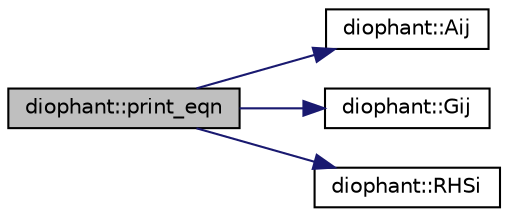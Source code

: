 digraph "diophant::print_eqn"
{
  edge [fontname="Helvetica",fontsize="10",labelfontname="Helvetica",labelfontsize="10"];
  node [fontname="Helvetica",fontsize="10",shape=record];
  rankdir="LR";
  Node431 [label="diophant::print_eqn",height=0.2,width=0.4,color="black", fillcolor="grey75", style="filled", fontcolor="black"];
  Node431 -> Node432 [color="midnightblue",fontsize="10",style="solid",fontname="Helvetica"];
  Node432 [label="diophant::Aij",height=0.2,width=0.4,color="black", fillcolor="white", style="filled",URL="$d7/d9c/classdiophant.html#af86d3bf833485e2f2d7b4a19288fc698"];
  Node431 -> Node433 [color="midnightblue",fontsize="10",style="solid",fontname="Helvetica"];
  Node433 [label="diophant::Gij",height=0.2,width=0.4,color="black", fillcolor="white", style="filled",URL="$d7/d9c/classdiophant.html#a4d6f0cda44ebcbbf242e850ae6f6e611"];
  Node431 -> Node434 [color="midnightblue",fontsize="10",style="solid",fontname="Helvetica"];
  Node434 [label="diophant::RHSi",height=0.2,width=0.4,color="black", fillcolor="white", style="filled",URL="$d7/d9c/classdiophant.html#aa56efaa8e28e17c83f96ed409964b3e1"];
}
